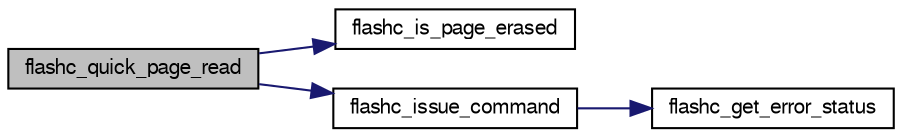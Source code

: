 digraph G
{
  edge [fontname="FreeSans",fontsize="10",labelfontname="FreeSans",labelfontsize="10"];
  node [fontname="FreeSans",fontsize="10",shape=record];
  rankdir=LR;
  Node1 [label="flashc_quick_page_read",height=0.2,width=0.4,color="black", fillcolor="grey75", style="filled" fontcolor="black"];
  Node1 -> Node2 [color="midnightblue",fontsize="10",style="solid",fontname="FreeSans"];
  Node2 [label="flashc_is_page_erased",height=0.2,width=0.4,color="black", fillcolor="white", style="filled",URL="$a00022.html#acdea4bfb0cb1066fba239a9302196ee5",tooltip="Tells whether the page to which the last Quick Page Read or Quick Page Read User..."];
  Node1 -> Node3 [color="midnightblue",fontsize="10",style="solid",fontname="FreeSans"];
  Node3 [label="flashc_issue_command",height=0.2,width=0.4,color="black", fillcolor="white", style="filled",URL="$a00022.html#a8045c427c32cf3617e861067d76c9c11",tooltip="Issues a FLASHC command."];
  Node3 -> Node4 [color="midnightblue",fontsize="10",style="solid",fontname="FreeSans"];
  Node4 [label="flashc_get_error_status",height=0.2,width=0.4,color="black", fillcolor="white", style="filled",URL="$a00022.html#ae7d38c60001d5d8d00363a6cb07f89f0",tooltip="Gets the error status of the FLASHC."];
}
